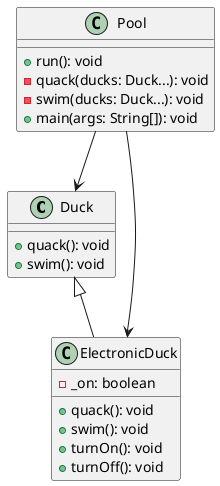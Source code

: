 @startuml

class Duck {
  +quack(): void
  +swim(): void
}

class ElectronicDuck {
  -_on: boolean
  +quack(): void
  +swim(): void
  +turnOn(): void
  +turnOff(): void
}

class Pool {
  +run(): void
  -quack(ducks: Duck...): void
  -swim(ducks: Duck...): void
  +main(args: String[]): void
}

Duck <|-- ElectronicDuck
Pool --> Duck
Pool --> ElectronicDuck

@enduml
